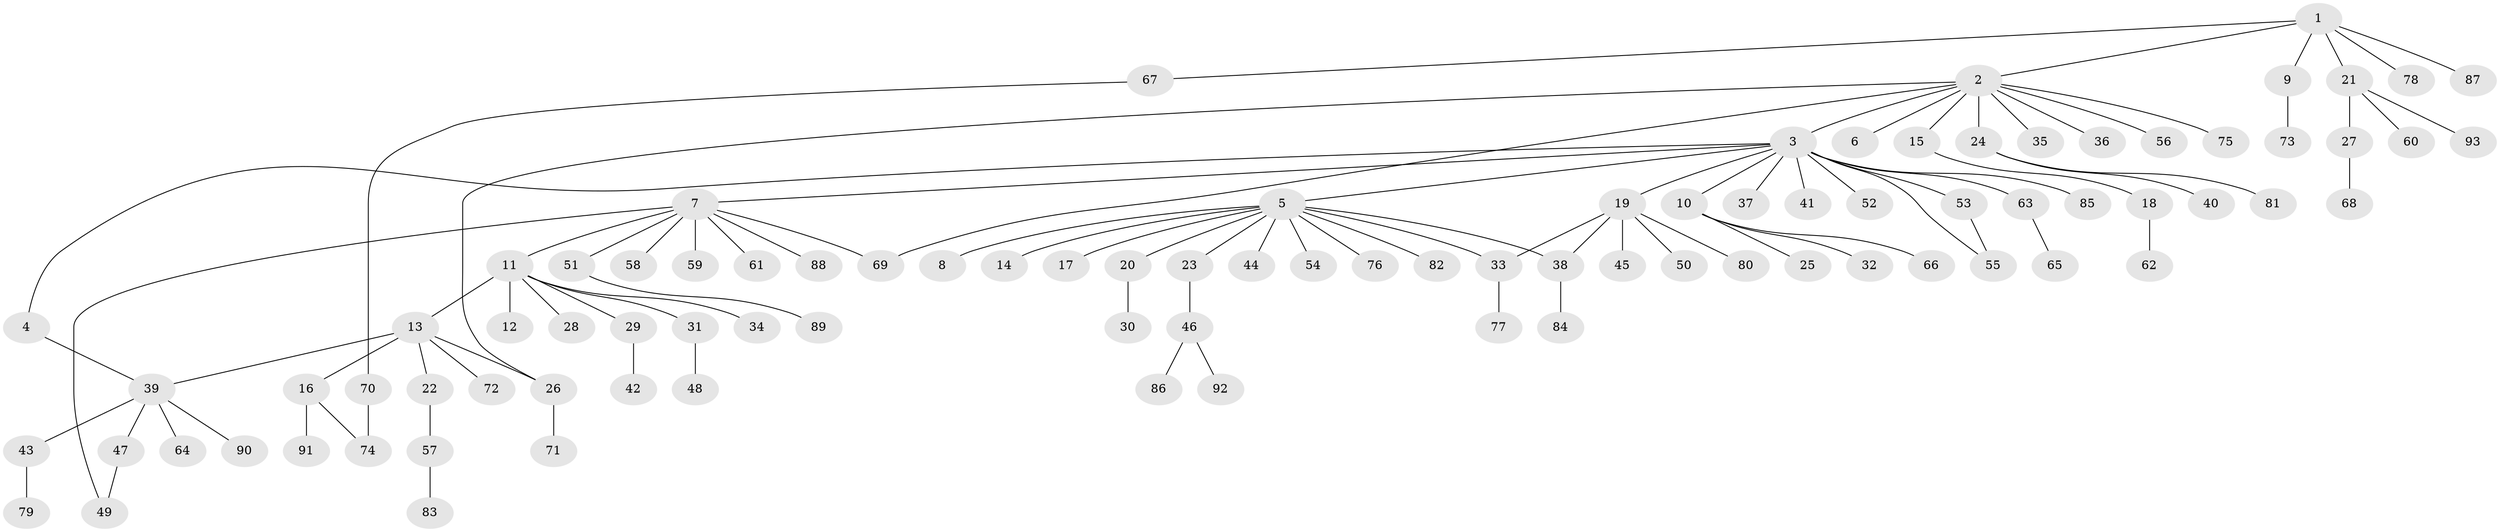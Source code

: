 // Generated by graph-tools (version 1.1) at 2025/49/03/09/25 03:49:47]
// undirected, 93 vertices, 100 edges
graph export_dot {
graph [start="1"]
  node [color=gray90,style=filled];
  1;
  2;
  3;
  4;
  5;
  6;
  7;
  8;
  9;
  10;
  11;
  12;
  13;
  14;
  15;
  16;
  17;
  18;
  19;
  20;
  21;
  22;
  23;
  24;
  25;
  26;
  27;
  28;
  29;
  30;
  31;
  32;
  33;
  34;
  35;
  36;
  37;
  38;
  39;
  40;
  41;
  42;
  43;
  44;
  45;
  46;
  47;
  48;
  49;
  50;
  51;
  52;
  53;
  54;
  55;
  56;
  57;
  58;
  59;
  60;
  61;
  62;
  63;
  64;
  65;
  66;
  67;
  68;
  69;
  70;
  71;
  72;
  73;
  74;
  75;
  76;
  77;
  78;
  79;
  80;
  81;
  82;
  83;
  84;
  85;
  86;
  87;
  88;
  89;
  90;
  91;
  92;
  93;
  1 -- 2;
  1 -- 9;
  1 -- 21;
  1 -- 67;
  1 -- 78;
  1 -- 87;
  2 -- 3;
  2 -- 6;
  2 -- 15;
  2 -- 24;
  2 -- 26;
  2 -- 35;
  2 -- 36;
  2 -- 56;
  2 -- 69;
  2 -- 75;
  3 -- 4;
  3 -- 5;
  3 -- 7;
  3 -- 10;
  3 -- 19;
  3 -- 37;
  3 -- 41;
  3 -- 52;
  3 -- 53;
  3 -- 55;
  3 -- 63;
  3 -- 85;
  4 -- 39;
  5 -- 8;
  5 -- 14;
  5 -- 17;
  5 -- 20;
  5 -- 23;
  5 -- 33;
  5 -- 38;
  5 -- 44;
  5 -- 54;
  5 -- 76;
  5 -- 82;
  7 -- 11;
  7 -- 49;
  7 -- 51;
  7 -- 58;
  7 -- 59;
  7 -- 61;
  7 -- 69;
  7 -- 88;
  9 -- 73;
  10 -- 25;
  10 -- 32;
  10 -- 66;
  11 -- 12;
  11 -- 13;
  11 -- 28;
  11 -- 29;
  11 -- 31;
  11 -- 34;
  13 -- 16;
  13 -- 22;
  13 -- 26;
  13 -- 39;
  13 -- 72;
  15 -- 18;
  16 -- 74;
  16 -- 91;
  18 -- 62;
  19 -- 33;
  19 -- 38;
  19 -- 45;
  19 -- 50;
  19 -- 80;
  20 -- 30;
  21 -- 27;
  21 -- 60;
  21 -- 93;
  22 -- 57;
  23 -- 46;
  24 -- 40;
  24 -- 81;
  26 -- 71;
  27 -- 68;
  29 -- 42;
  31 -- 48;
  33 -- 77;
  38 -- 84;
  39 -- 43;
  39 -- 47;
  39 -- 64;
  39 -- 90;
  43 -- 79;
  46 -- 86;
  46 -- 92;
  47 -- 49;
  51 -- 89;
  53 -- 55;
  57 -- 83;
  63 -- 65;
  67 -- 70;
  70 -- 74;
}
